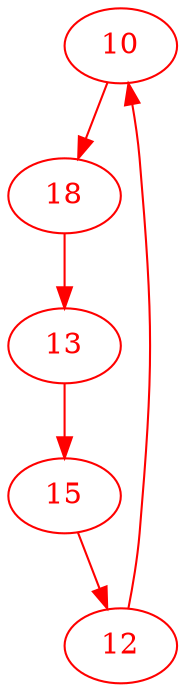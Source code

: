 digraph g{
node [color = red, fontcolor=red]; 10 12 13 15 18 ;
10 -> 18 [color=red] ;
12 -> 10 [color=red] ;
13 -> 15 [color=red] ;
15 -> 12 [color=red] ;
18 -> 13 [color=red] ;
}